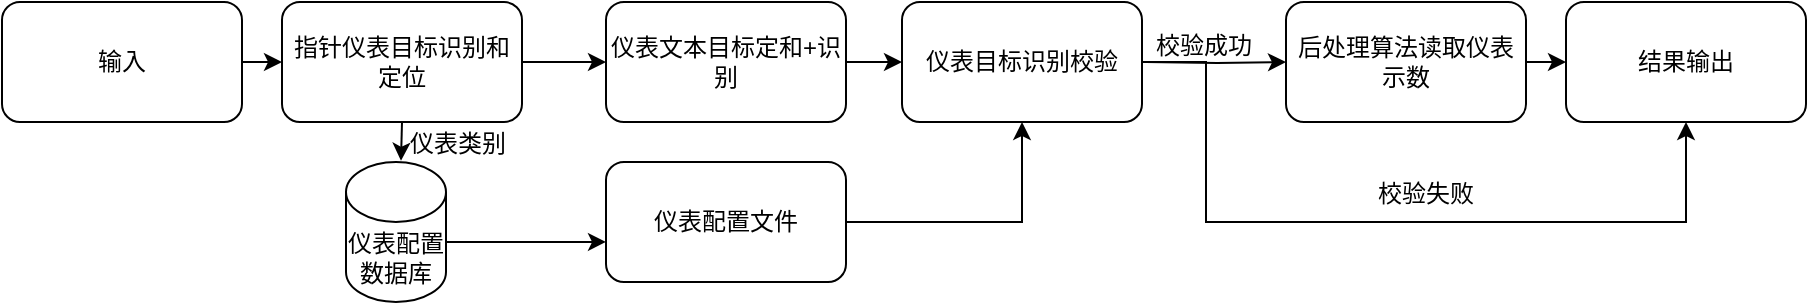 <mxfile version="16.2.2" type="github">
  <diagram id="610SgD7YnVHCjaB17FsK" name="Page-1">
    <mxGraphModel dx="813" dy="435" grid="1" gridSize="10" guides="1" tooltips="1" connect="1" arrows="1" fold="1" page="1" pageScale="1" pageWidth="1920" pageHeight="1200" math="0" shadow="0">
      <root>
        <mxCell id="0" />
        <mxCell id="1" parent="0" />
        <mxCell id="z9Anpfnr3xJ7GCsFAiRR-4" style="edgeStyle=orthogonalEdgeStyle;rounded=0;orthogonalLoop=1;jettySize=auto;html=1;exitX=1;exitY=0.5;exitDx=0;exitDy=0;entryX=0;entryY=0.5;entryDx=0;entryDy=0;" parent="1" source="z9Anpfnr3xJ7GCsFAiRR-1" target="z9Anpfnr3xJ7GCsFAiRR-2" edge="1">
          <mxGeometry relative="1" as="geometry" />
        </mxCell>
        <mxCell id="z9Anpfnr3xJ7GCsFAiRR-1" value="输入" style="rounded=1;whiteSpace=wrap;html=1;" parent="1" vertex="1">
          <mxGeometry x="18" y="280" width="120" height="60" as="geometry" />
        </mxCell>
        <mxCell id="z9Anpfnr3xJ7GCsFAiRR-5" style="edgeStyle=orthogonalEdgeStyle;rounded=0;orthogonalLoop=1;jettySize=auto;html=1;exitX=1;exitY=0.5;exitDx=0;exitDy=0;entryX=0;entryY=0.5;entryDx=0;entryDy=0;" parent="1" source="z9Anpfnr3xJ7GCsFAiRR-2" target="z9Anpfnr3xJ7GCsFAiRR-3" edge="1">
          <mxGeometry relative="1" as="geometry" />
        </mxCell>
        <mxCell id="NOh_pj3s3xZ5NMvMHN4l-11" style="edgeStyle=orthogonalEdgeStyle;rounded=0;orthogonalLoop=1;jettySize=auto;html=1;exitX=0.5;exitY=1;exitDx=0;exitDy=0;entryX=0.55;entryY=-0.009;entryDx=0;entryDy=0;entryPerimeter=0;" edge="1" parent="1" source="z9Anpfnr3xJ7GCsFAiRR-2" target="NOh_pj3s3xZ5NMvMHN4l-4">
          <mxGeometry relative="1" as="geometry" />
        </mxCell>
        <mxCell id="z9Anpfnr3xJ7GCsFAiRR-2" value="指针仪表目标识别和定位" style="rounded=1;whiteSpace=wrap;html=1;" parent="1" vertex="1">
          <mxGeometry x="158" y="280" width="120" height="60" as="geometry" />
        </mxCell>
        <mxCell id="z9Anpfnr3xJ7GCsFAiRR-9" style="edgeStyle=orthogonalEdgeStyle;rounded=0;orthogonalLoop=1;jettySize=auto;html=1;exitX=1;exitY=0.5;exitDx=0;exitDy=0;" parent="1" source="z9Anpfnr3xJ7GCsFAiRR-3" target="z9Anpfnr3xJ7GCsFAiRR-8" edge="1">
          <mxGeometry relative="1" as="geometry" />
        </mxCell>
        <mxCell id="z9Anpfnr3xJ7GCsFAiRR-3" value="仪表文本目标定和+识别" style="rounded=1;whiteSpace=wrap;html=1;" parent="1" vertex="1">
          <mxGeometry x="320" y="280" width="120" height="60" as="geometry" />
        </mxCell>
        <mxCell id="z9Anpfnr3xJ7GCsFAiRR-10" style="edgeStyle=orthogonalEdgeStyle;rounded=0;orthogonalLoop=1;jettySize=auto;html=1;exitX=1;exitY=0.5;exitDx=0;exitDy=0;entryX=0.5;entryY=1;entryDx=0;entryDy=0;" parent="1" source="z9Anpfnr3xJ7GCsFAiRR-6" target="z9Anpfnr3xJ7GCsFAiRR-8" edge="1">
          <mxGeometry relative="1" as="geometry" />
        </mxCell>
        <mxCell id="z9Anpfnr3xJ7GCsFAiRR-6" value="仪表配置文件" style="rounded=1;whiteSpace=wrap;html=1;" parent="1" vertex="1">
          <mxGeometry x="320" y="360" width="120" height="60" as="geometry" />
        </mxCell>
        <mxCell id="z9Anpfnr3xJ7GCsFAiRR-12" style="edgeStyle=orthogonalEdgeStyle;rounded=0;orthogonalLoop=1;jettySize=auto;html=1;entryX=0;entryY=0.5;entryDx=0;entryDy=0;" parent="1" target="z9Anpfnr3xJ7GCsFAiRR-11" edge="1">
          <mxGeometry relative="1" as="geometry">
            <mxPoint x="590" y="310" as="sourcePoint" />
          </mxGeometry>
        </mxCell>
        <mxCell id="NOh_pj3s3xZ5NMvMHN4l-8" style="edgeStyle=orthogonalEdgeStyle;rounded=0;orthogonalLoop=1;jettySize=auto;html=1;exitX=1;exitY=0.5;exitDx=0;exitDy=0;" edge="1" parent="1" source="z9Anpfnr3xJ7GCsFAiRR-8" target="NOh_pj3s3xZ5NMvMHN4l-1">
          <mxGeometry relative="1" as="geometry">
            <Array as="points">
              <mxPoint x="620" y="310" />
              <mxPoint x="620" y="390" />
              <mxPoint x="860" y="390" />
            </Array>
          </mxGeometry>
        </mxCell>
        <mxCell id="z9Anpfnr3xJ7GCsFAiRR-8" value="仪表目标识别校验" style="rounded=1;whiteSpace=wrap;html=1;" parent="1" vertex="1">
          <mxGeometry x="468" y="280" width="120" height="60" as="geometry" />
        </mxCell>
        <mxCell id="NOh_pj3s3xZ5NMvMHN4l-2" style="edgeStyle=orthogonalEdgeStyle;rounded=0;orthogonalLoop=1;jettySize=auto;html=1;exitX=1;exitY=0.5;exitDx=0;exitDy=0;entryX=0;entryY=0.5;entryDx=0;entryDy=0;" edge="1" parent="1" source="z9Anpfnr3xJ7GCsFAiRR-11" target="NOh_pj3s3xZ5NMvMHN4l-1">
          <mxGeometry relative="1" as="geometry" />
        </mxCell>
        <mxCell id="z9Anpfnr3xJ7GCsFAiRR-11" value="后处理算法读取仪表示数" style="rounded=1;whiteSpace=wrap;html=1;" parent="1" vertex="1">
          <mxGeometry x="660" y="280" width="120" height="60" as="geometry" />
        </mxCell>
        <mxCell id="z9Anpfnr3xJ7GCsFAiRR-13" value="校验成功" style="text;html=1;strokeColor=none;fillColor=none;align=center;verticalAlign=middle;whiteSpace=wrap;rounded=0;" parent="1" vertex="1">
          <mxGeometry x="589" y="297" width="60" height="10" as="geometry" />
        </mxCell>
        <mxCell id="NOh_pj3s3xZ5NMvMHN4l-1" value="结果输出" style="rounded=1;whiteSpace=wrap;html=1;" vertex="1" parent="1">
          <mxGeometry x="800" y="280" width="120" height="60" as="geometry" />
        </mxCell>
        <mxCell id="NOh_pj3s3xZ5NMvMHN4l-7" style="edgeStyle=orthogonalEdgeStyle;rounded=0;orthogonalLoop=1;jettySize=auto;html=1;exitX=1;exitY=0.5;exitDx=0;exitDy=0;exitPerimeter=0;entryX=0;entryY=0.666;entryDx=0;entryDy=0;entryPerimeter=0;" edge="1" parent="1" source="NOh_pj3s3xZ5NMvMHN4l-4" target="z9Anpfnr3xJ7GCsFAiRR-6">
          <mxGeometry relative="1" as="geometry">
            <Array as="points">
              <mxPoint x="230" y="400" />
            </Array>
          </mxGeometry>
        </mxCell>
        <mxCell id="NOh_pj3s3xZ5NMvMHN4l-4" value="仪表配置数据库" style="shape=cylinder3;whiteSpace=wrap;html=1;boundedLbl=1;backgroundOutline=1;size=15;" vertex="1" parent="1">
          <mxGeometry x="190" y="360" width="50" height="70" as="geometry" />
        </mxCell>
        <mxCell id="NOh_pj3s3xZ5NMvMHN4l-10" value="校验失败" style="text;html=1;strokeColor=none;fillColor=none;align=center;verticalAlign=middle;whiteSpace=wrap;rounded=0;" vertex="1" parent="1">
          <mxGeometry x="700" y="371" width="60" height="10" as="geometry" />
        </mxCell>
        <mxCell id="NOh_pj3s3xZ5NMvMHN4l-12" value="仪表类别" style="text;html=1;strokeColor=none;fillColor=none;align=center;verticalAlign=middle;whiteSpace=wrap;rounded=0;" vertex="1" parent="1">
          <mxGeometry x="221" y="341" width="50" height="19" as="geometry" />
        </mxCell>
      </root>
    </mxGraphModel>
  </diagram>
</mxfile>
